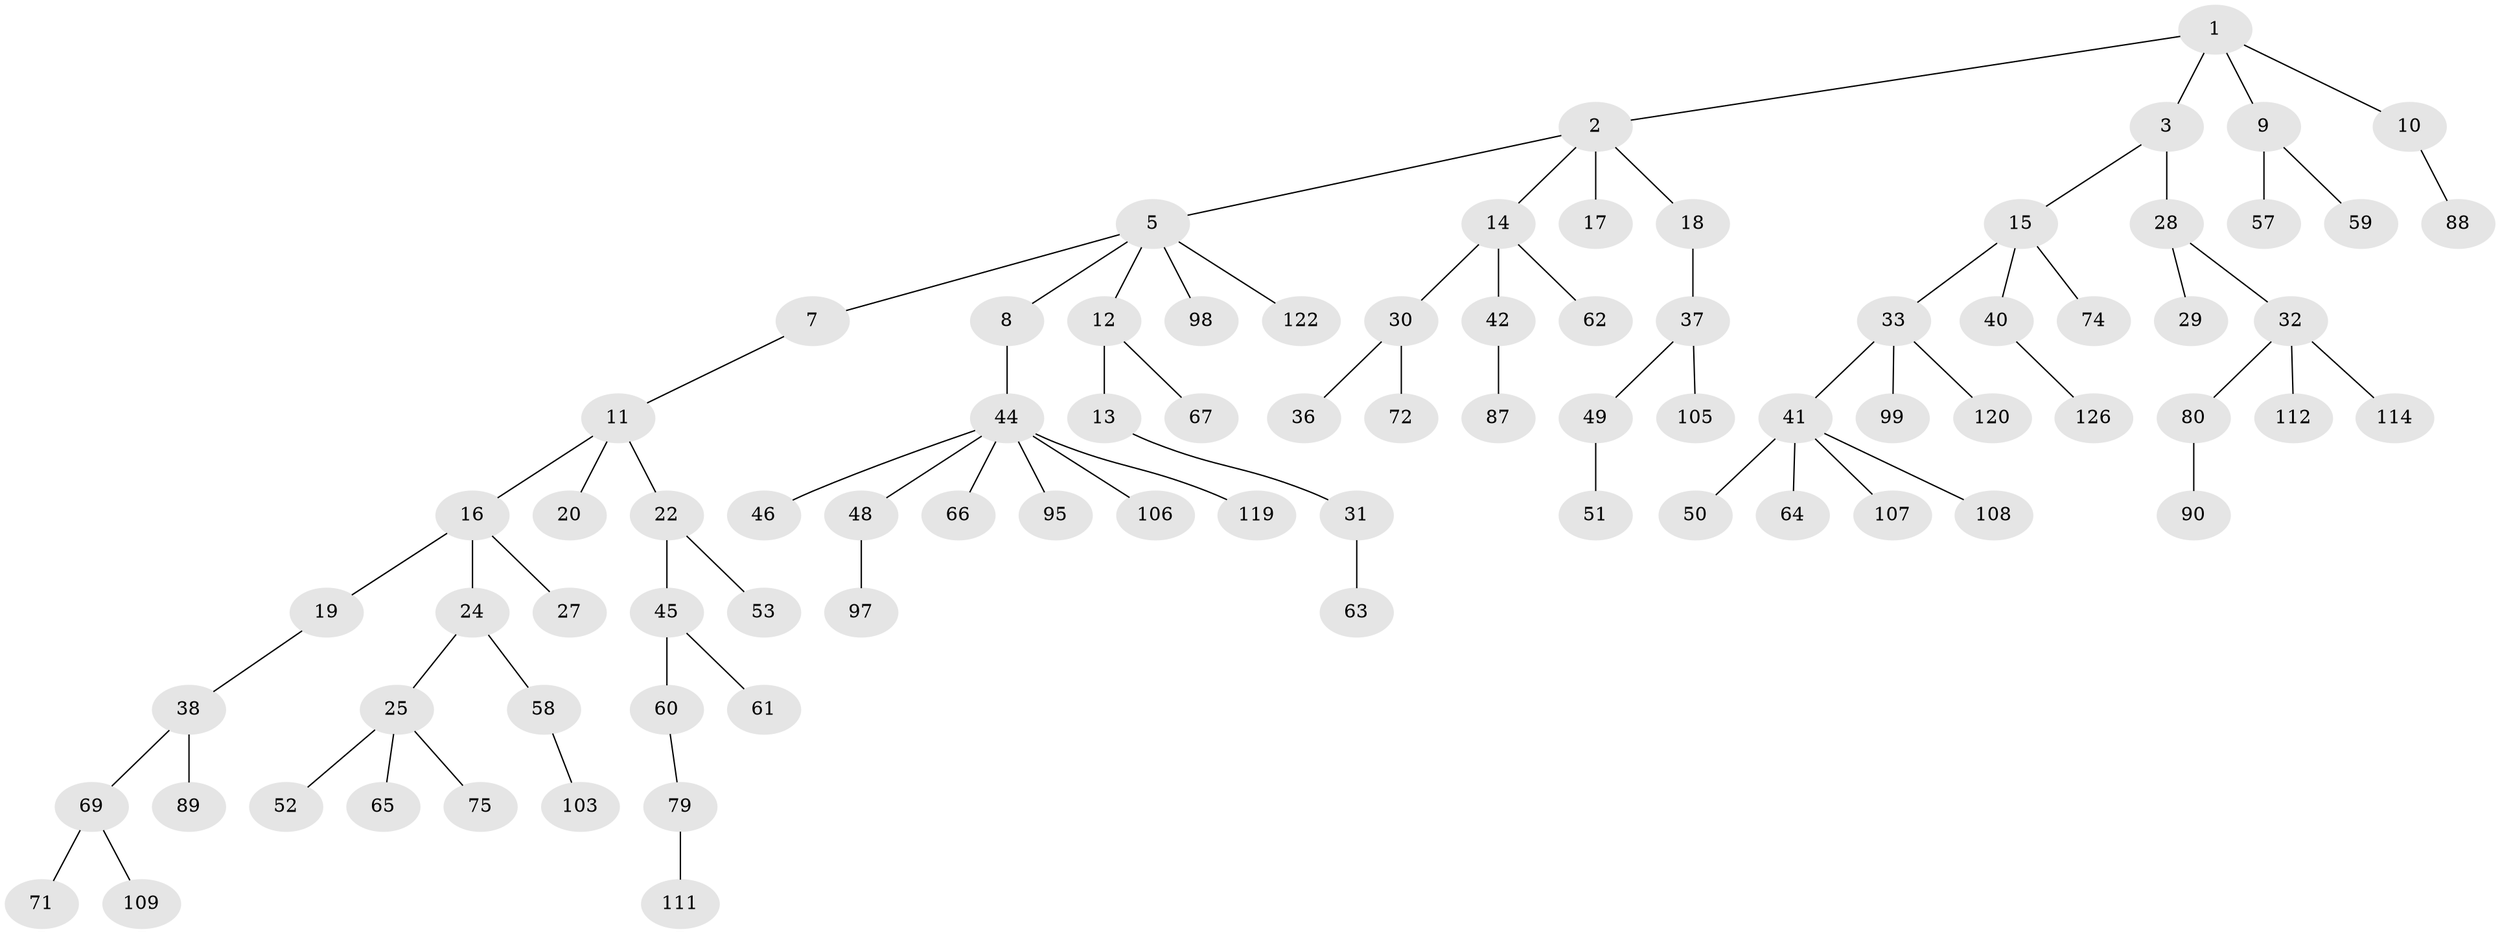 // original degree distribution, {5: 0.03125, 6: 0.0078125, 4: 0.0390625, 1: 0.4609375, 3: 0.1953125, 2: 0.2578125, 8: 0.0078125}
// Generated by graph-tools (version 1.1) at 2025/42/03/06/25 10:42:04]
// undirected, 82 vertices, 81 edges
graph export_dot {
graph [start="1"]
  node [color=gray90,style=filled];
  1 [super="+35"];
  2 [super="+85"];
  3 [super="+4"];
  5 [super="+6"];
  7;
  8 [super="+121"];
  9 [super="+23"];
  10 [super="+78"];
  11 [super="+102"];
  12;
  13;
  14 [super="+54"];
  15 [super="+21"];
  16 [super="+101"];
  17 [super="+43"];
  18 [super="+39"];
  19;
  20 [super="+125"];
  22 [super="+34"];
  24;
  25 [super="+26"];
  27;
  28 [super="+70"];
  29;
  30;
  31 [super="+104"];
  32 [super="+94"];
  33 [super="+113"];
  36 [super="+93"];
  37 [super="+47"];
  38 [super="+55"];
  40 [super="+128"];
  41 [super="+96"];
  42 [super="+73"];
  44 [super="+68"];
  45 [super="+56"];
  46 [super="+127"];
  48 [super="+84"];
  49;
  50;
  51 [super="+76"];
  52 [super="+110"];
  53 [super="+124"];
  57;
  58 [super="+81"];
  59;
  60;
  61;
  62;
  63;
  64;
  65;
  66;
  67 [super="+82"];
  69 [super="+77"];
  71;
  72;
  74 [super="+86"];
  75 [super="+83"];
  79 [super="+91"];
  80 [super="+123"];
  87;
  88;
  89 [super="+92"];
  90 [super="+117"];
  95 [super="+100"];
  97;
  98;
  99;
  103;
  105 [super="+115"];
  106;
  107;
  108;
  109;
  111;
  112 [super="+118"];
  114 [super="+116"];
  119;
  120;
  122;
  126;
  1 -- 2;
  1 -- 3;
  1 -- 9;
  1 -- 10;
  2 -- 5;
  2 -- 14;
  2 -- 17;
  2 -- 18;
  3 -- 15;
  3 -- 28;
  5 -- 7;
  5 -- 8;
  5 -- 122;
  5 -- 98;
  5 -- 12;
  7 -- 11;
  8 -- 44;
  9 -- 59;
  9 -- 57;
  10 -- 88;
  11 -- 16;
  11 -- 20;
  11 -- 22;
  12 -- 13;
  12 -- 67;
  13 -- 31;
  14 -- 30;
  14 -- 42;
  14 -- 62;
  15 -- 74;
  15 -- 40;
  15 -- 33;
  16 -- 19;
  16 -- 24;
  16 -- 27;
  18 -- 37;
  19 -- 38;
  22 -- 45;
  22 -- 53;
  24 -- 25;
  24 -- 58;
  25 -- 75;
  25 -- 65;
  25 -- 52;
  28 -- 29;
  28 -- 32;
  30 -- 36;
  30 -- 72;
  31 -- 63;
  32 -- 80;
  32 -- 114;
  32 -- 112;
  33 -- 41;
  33 -- 99;
  33 -- 120;
  37 -- 105;
  37 -- 49;
  38 -- 89;
  38 -- 69;
  40 -- 126;
  41 -- 50;
  41 -- 64;
  41 -- 107;
  41 -- 108;
  42 -- 87;
  44 -- 46;
  44 -- 48;
  44 -- 66;
  44 -- 95;
  44 -- 106;
  44 -- 119;
  45 -- 61;
  45 -- 60;
  48 -- 97;
  49 -- 51;
  58 -- 103;
  60 -- 79;
  69 -- 71;
  69 -- 109;
  79 -- 111;
  80 -- 90;
}
